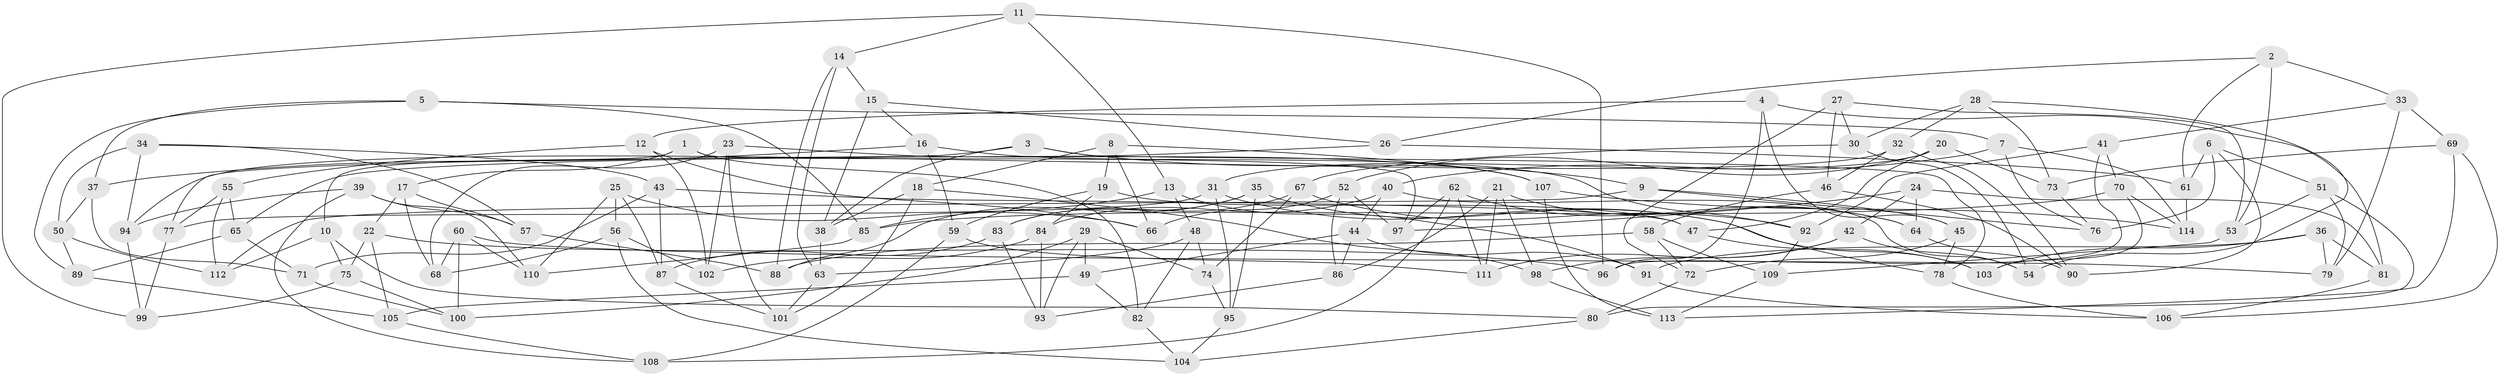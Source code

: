 // Generated by graph-tools (version 1.1) at 2025/11/02/27/25 16:11:42]
// undirected, 114 vertices, 228 edges
graph export_dot {
graph [start="1"]
  node [color=gray90,style=filled];
  1;
  2;
  3;
  4;
  5;
  6;
  7;
  8;
  9;
  10;
  11;
  12;
  13;
  14;
  15;
  16;
  17;
  18;
  19;
  20;
  21;
  22;
  23;
  24;
  25;
  26;
  27;
  28;
  29;
  30;
  31;
  32;
  33;
  34;
  35;
  36;
  37;
  38;
  39;
  40;
  41;
  42;
  43;
  44;
  45;
  46;
  47;
  48;
  49;
  50;
  51;
  52;
  53;
  54;
  55;
  56;
  57;
  58;
  59;
  60;
  61;
  62;
  63;
  64;
  65;
  66;
  67;
  68;
  69;
  70;
  71;
  72;
  73;
  74;
  75;
  76;
  77;
  78;
  79;
  80;
  81;
  82;
  83;
  84;
  85;
  86;
  87;
  88;
  89;
  90;
  91;
  92;
  93;
  94;
  95;
  96;
  97;
  98;
  99;
  100;
  101;
  102;
  103;
  104;
  105;
  106;
  107;
  108;
  109;
  110;
  111;
  112;
  113;
  114;
  1 -- 97;
  1 -- 10;
  1 -- 17;
  1 -- 82;
  2 -- 61;
  2 -- 33;
  2 -- 26;
  2 -- 53;
  3 -- 9;
  3 -- 78;
  3 -- 38;
  3 -- 77;
  4 -- 45;
  4 -- 12;
  4 -- 96;
  4 -- 81;
  5 -- 89;
  5 -- 37;
  5 -- 85;
  5 -- 7;
  6 -- 90;
  6 -- 51;
  6 -- 76;
  6 -- 61;
  7 -- 114;
  7 -- 76;
  7 -- 40;
  8 -- 107;
  8 -- 66;
  8 -- 19;
  8 -- 18;
  9 -- 112;
  9 -- 76;
  9 -- 45;
  10 -- 75;
  10 -- 112;
  10 -- 80;
  11 -- 96;
  11 -- 99;
  11 -- 14;
  11 -- 13;
  12 -- 66;
  12 -- 102;
  12 -- 55;
  13 -- 85;
  13 -- 91;
  13 -- 48;
  14 -- 15;
  14 -- 63;
  14 -- 88;
  15 -- 26;
  15 -- 16;
  15 -- 38;
  16 -- 59;
  16 -- 37;
  16 -- 92;
  17 -- 68;
  17 -- 57;
  17 -- 22;
  18 -- 38;
  18 -- 101;
  18 -- 98;
  19 -- 59;
  19 -- 84;
  19 -- 47;
  20 -- 47;
  20 -- 73;
  20 -- 31;
  20 -- 52;
  21 -- 64;
  21 -- 111;
  21 -- 98;
  21 -- 86;
  22 -- 105;
  22 -- 96;
  22 -- 75;
  23 -- 101;
  23 -- 102;
  23 -- 68;
  23 -- 107;
  24 -- 81;
  24 -- 64;
  24 -- 42;
  24 -- 97;
  25 -- 87;
  25 -- 110;
  25 -- 56;
  25 -- 66;
  26 -- 61;
  26 -- 65;
  27 -- 53;
  27 -- 72;
  27 -- 46;
  27 -- 30;
  28 -- 30;
  28 -- 54;
  28 -- 73;
  28 -- 32;
  29 -- 74;
  29 -- 93;
  29 -- 49;
  29 -- 100;
  30 -- 54;
  30 -- 67;
  31 -- 77;
  31 -- 103;
  31 -- 95;
  32 -- 46;
  32 -- 94;
  32 -- 90;
  33 -- 69;
  33 -- 79;
  33 -- 41;
  34 -- 57;
  34 -- 43;
  34 -- 50;
  34 -- 94;
  35 -- 83;
  35 -- 95;
  35 -- 88;
  35 -- 78;
  36 -- 81;
  36 -- 91;
  36 -- 103;
  36 -- 79;
  37 -- 71;
  37 -- 50;
  38 -- 63;
  39 -- 108;
  39 -- 57;
  39 -- 110;
  39 -- 94;
  40 -- 84;
  40 -- 44;
  40 -- 54;
  41 -- 92;
  41 -- 70;
  41 -- 96;
  42 -- 111;
  42 -- 54;
  42 -- 98;
  43 -- 87;
  43 -- 47;
  43 -- 71;
  44 -- 91;
  44 -- 86;
  44 -- 49;
  45 -- 78;
  45 -- 72;
  46 -- 58;
  46 -- 90;
  47 -- 103;
  48 -- 74;
  48 -- 63;
  48 -- 82;
  49 -- 82;
  49 -- 105;
  50 -- 112;
  50 -- 89;
  51 -- 79;
  51 -- 80;
  51 -- 53;
  52 -- 97;
  52 -- 66;
  52 -- 86;
  53 -- 109;
  55 -- 65;
  55 -- 77;
  55 -- 112;
  56 -- 68;
  56 -- 102;
  56 -- 104;
  57 -- 88;
  58 -- 72;
  58 -- 88;
  58 -- 109;
  59 -- 111;
  59 -- 108;
  60 -- 100;
  60 -- 110;
  60 -- 68;
  60 -- 79;
  61 -- 114;
  62 -- 111;
  62 -- 97;
  62 -- 64;
  62 -- 108;
  63 -- 101;
  64 -- 90;
  65 -- 89;
  65 -- 71;
  67 -- 92;
  67 -- 74;
  67 -- 83;
  69 -- 73;
  69 -- 106;
  69 -- 113;
  70 -- 114;
  70 -- 103;
  70 -- 85;
  71 -- 100;
  72 -- 80;
  73 -- 76;
  74 -- 95;
  75 -- 100;
  75 -- 99;
  77 -- 99;
  78 -- 106;
  80 -- 104;
  81 -- 106;
  82 -- 104;
  83 -- 87;
  83 -- 93;
  84 -- 102;
  84 -- 93;
  85 -- 110;
  86 -- 93;
  87 -- 101;
  89 -- 105;
  91 -- 106;
  92 -- 109;
  94 -- 99;
  95 -- 104;
  98 -- 113;
  105 -- 108;
  107 -- 114;
  107 -- 113;
  109 -- 113;
}
